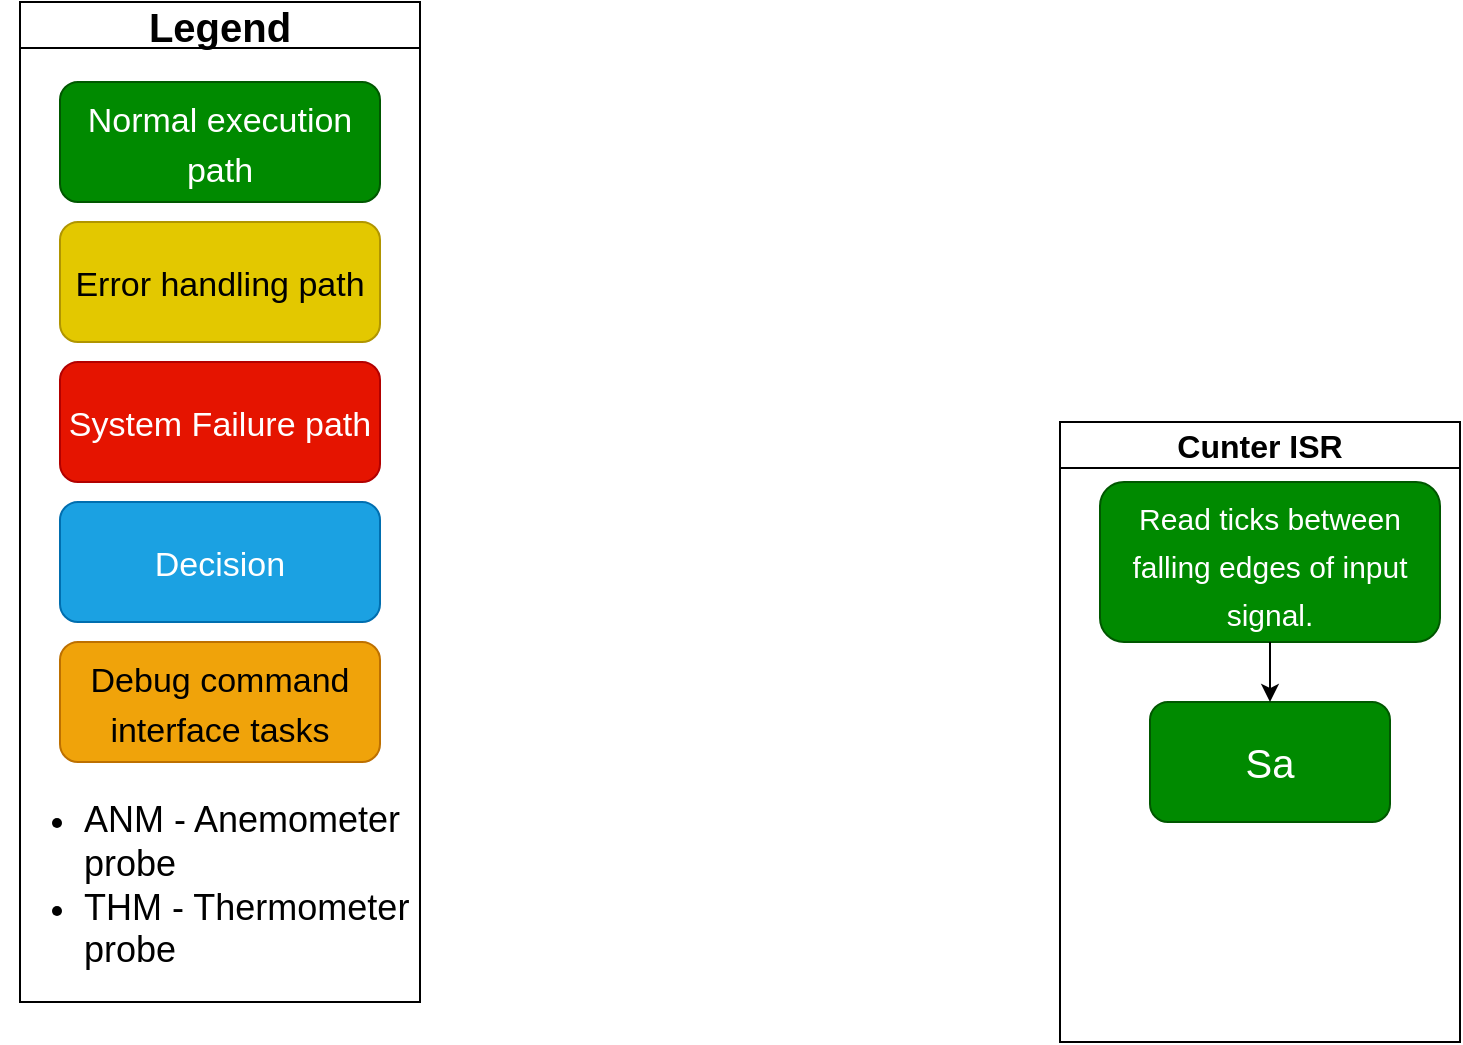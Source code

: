 <mxfile>
    <diagram id="DPp25TC4-czPRtRmui-f" name="Page-1">
        <mxGraphModel dx="1130" dy="780" grid="1" gridSize="10" guides="1" tooltips="1" connect="1" arrows="1" fold="1" page="1" pageScale="1" pageWidth="827" pageHeight="1169" math="0" shadow="0">
            <root>
                <mxCell id="0"/>
                <mxCell id="1" parent="0"/>
                <mxCell id="2" value="Legend" style="swimlane;whiteSpace=wrap;html=1;fontSize=20;" parent="1" vertex="1">
                    <mxGeometry x="30" y="20" width="200" height="500" as="geometry">
                        <mxRectangle x="30" y="20" width="110" height="40" as="alternateBounds"/>
                    </mxGeometry>
                </mxCell>
                <mxCell id="3" value="&lt;font style=&quot;font-size: 17px;&quot;&gt;Normal execution path&lt;/font&gt;" style="rounded=1;whiteSpace=wrap;html=1;fontSize=20;fillColor=#008a00;fontColor=#ffffff;strokeColor=#005700;" parent="2" vertex="1">
                    <mxGeometry x="20" y="40" width="160" height="60" as="geometry"/>
                </mxCell>
                <mxCell id="4" value="&lt;font style=&quot;font-size: 17px;&quot;&gt;Error handling path&lt;/font&gt;" style="rounded=1;whiteSpace=wrap;html=1;fontSize=20;fillColor=#e3c800;fontColor=#000000;strokeColor=#B09500;" parent="2" vertex="1">
                    <mxGeometry x="20" y="110" width="160" height="60" as="geometry"/>
                </mxCell>
                <mxCell id="5" value="&lt;font style=&quot;font-size: 17px;&quot;&gt;System Failure path&lt;/font&gt;" style="rounded=1;whiteSpace=wrap;html=1;fontSize=20;fillColor=#e51400;fontColor=#ffffff;strokeColor=#B20000;" parent="2" vertex="1">
                    <mxGeometry x="20" y="180" width="160" height="60" as="geometry"/>
                </mxCell>
                <mxCell id="6" value="&lt;font style=&quot;font-size: 17px;&quot;&gt;Decision&lt;/font&gt;" style="rounded=1;whiteSpace=wrap;html=1;fontSize=20;fillColor=#1ba1e2;fontColor=#ffffff;strokeColor=#006EAF;" parent="2" vertex="1">
                    <mxGeometry x="20" y="250" width="160" height="60" as="geometry"/>
                </mxCell>
                <mxCell id="7" value="&lt;font style=&quot;font-size: 17px;&quot;&gt;Debug command interface tasks&lt;/font&gt;" style="rounded=1;whiteSpace=wrap;html=1;fontSize=20;fillColor=#f0a30a;fontColor=#000000;strokeColor=#BD7000;" parent="2" vertex="1">
                    <mxGeometry x="20" y="320" width="160" height="60" as="geometry"/>
                </mxCell>
                <mxCell id="8" value="&lt;ul&gt;&lt;li&gt;&lt;font style=&quot;font-size: 18px;&quot;&gt;ANM - Anemometer probe&lt;/font&gt;&lt;/li&gt;&lt;li&gt;&lt;font style=&quot;font-size: 18px;&quot;&gt;THM - Thermometer probe&lt;/font&gt;&lt;/li&gt;&lt;/ul&gt;" style="text;html=1;strokeColor=none;fillColor=none;align=left;verticalAlign=middle;whiteSpace=wrap;rounded=0;fontSize=15;" parent="2" vertex="1">
                    <mxGeometry x="-10" y="393.5" width="210" height="96.5" as="geometry"/>
                </mxCell>
                <mxCell id="12" value="&lt;font style=&quot;font-size: 16px;&quot;&gt;Cunter ISR&lt;/font&gt;" style="swimlane;whiteSpace=wrap;html=1;startSize=23;" parent="1" vertex="1">
                    <mxGeometry x="550" y="230" width="200" height="310" as="geometry"/>
                </mxCell>
                <mxCell id="9" value="&lt;font style=&quot;font-size: 15px;&quot;&gt;Read ticks between falling edges of input signal.&lt;/font&gt;" style="rounded=1;whiteSpace=wrap;html=1;fontSize=20;fillColor=#008a00;fontColor=#ffffff;strokeColor=#005700;" parent="12" vertex="1">
                    <mxGeometry x="20" y="30" width="170" height="80" as="geometry"/>
                </mxCell>
                <mxCell id="10" value="Sa" style="whiteSpace=wrap;html=1;fontSize=20;fillColor=#008a00;strokeColor=#005700;fontColor=#ffffff;rounded=1;" parent="12" vertex="1">
                    <mxGeometry x="45" y="140" width="120" height="60" as="geometry"/>
                </mxCell>
                <mxCell id="11" style="edgeStyle=none;html=1;entryX=0.5;entryY=0;entryDx=0;entryDy=0;" parent="12" source="9" target="10" edge="1">
                    <mxGeometry relative="1" as="geometry"/>
                </mxCell>
            </root>
        </mxGraphModel>
    </diagram>
</mxfile>